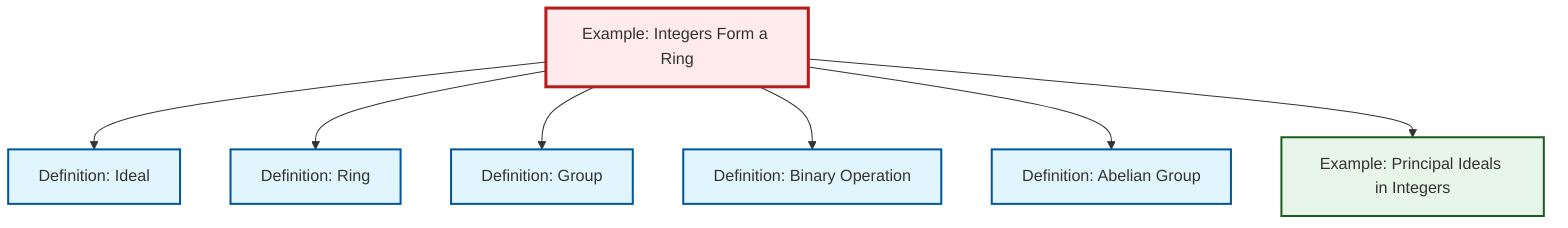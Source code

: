 graph TD
    classDef definition fill:#e1f5fe,stroke:#01579b,stroke-width:2px
    classDef theorem fill:#f3e5f5,stroke:#4a148c,stroke-width:2px
    classDef axiom fill:#fff3e0,stroke:#e65100,stroke-width:2px
    classDef example fill:#e8f5e9,stroke:#1b5e20,stroke-width:2px
    classDef current fill:#ffebee,stroke:#b71c1c,stroke-width:3px
    def-binary-operation["Definition: Binary Operation"]:::definition
    ex-integers-ring["Example: Integers Form a Ring"]:::example
    ex-principal-ideal["Example: Principal Ideals in Integers"]:::example
    def-ideal["Definition: Ideal"]:::definition
    def-group["Definition: Group"]:::definition
    def-abelian-group["Definition: Abelian Group"]:::definition
    def-ring["Definition: Ring"]:::definition
    ex-integers-ring --> def-ideal
    ex-integers-ring --> def-ring
    ex-integers-ring --> def-group
    ex-integers-ring --> def-binary-operation
    ex-integers-ring --> def-abelian-group
    ex-integers-ring --> ex-principal-ideal
    class ex-integers-ring current